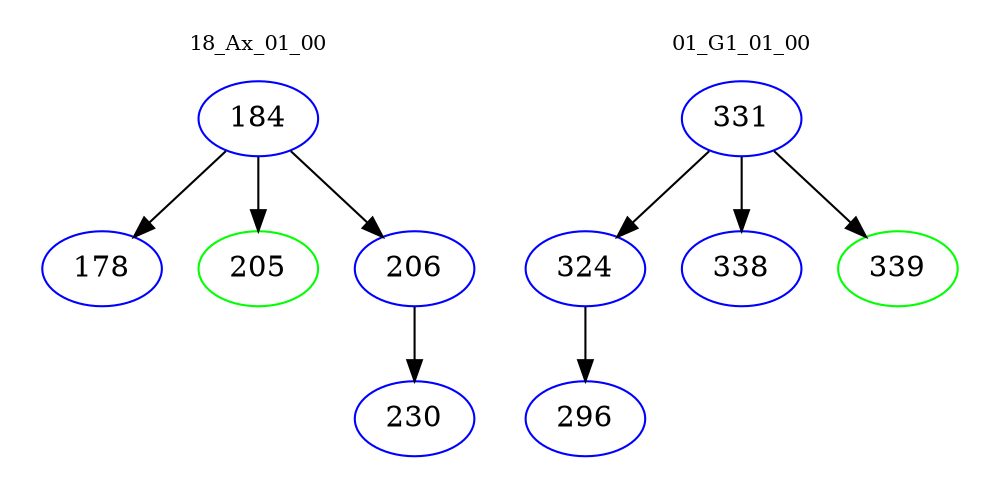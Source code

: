 digraph{
subgraph cluster_0 {
color = white
label = "18_Ax_01_00";
fontsize=10;
T0_184 [label="184", color="blue"]
T0_184 -> T0_178 [color="black"]
T0_178 [label="178", color="blue"]
T0_184 -> T0_205 [color="black"]
T0_205 [label="205", color="green"]
T0_184 -> T0_206 [color="black"]
T0_206 [label="206", color="blue"]
T0_206 -> T0_230 [color="black"]
T0_230 [label="230", color="blue"]
}
subgraph cluster_1 {
color = white
label = "01_G1_01_00";
fontsize=10;
T1_331 [label="331", color="blue"]
T1_331 -> T1_324 [color="black"]
T1_324 [label="324", color="blue"]
T1_324 -> T1_296 [color="black"]
T1_296 [label="296", color="blue"]
T1_331 -> T1_338 [color="black"]
T1_338 [label="338", color="blue"]
T1_331 -> T1_339 [color="black"]
T1_339 [label="339", color="green"]
}
}
